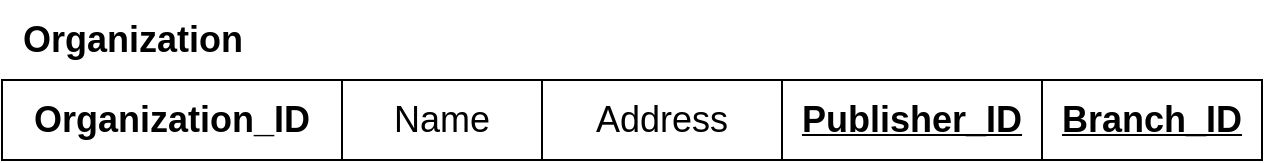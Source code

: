 <mxfile><diagram id="R2lEEEUBdFMjLlhIrx00" name="Page-1"><mxGraphModel dx="1717" dy="1152" grid="1" gridSize="10" guides="1" tooltips="1" connect="1" arrows="1" fold="1" page="1" pageScale="1" pageWidth="850" pageHeight="1100" math="0" shadow="0" extFonts="Permanent Marker^https://fonts.googleapis.com/css?family=Permanent+Marker"><root><mxCell id="0"/><mxCell id="1" parent="0"/><mxCell id="3N9pXRzrCpbUJ6rccx5e-1" value="Organization" style="text;strokeColor=none;fillColor=none;html=1;fontSize=18;fontStyle=1;verticalAlign=middle;align=center;" parent="1" vertex="1"><mxGeometry x="120" y="160" width="130" height="40" as="geometry"/></mxCell><mxCell id="3N9pXRzrCpbUJ6rccx5e-167" value="Name" style="whiteSpace=wrap;html=1;align=center;strokeColor=default;fontSize=18;fillColor=none;" parent="1" vertex="1"><mxGeometry x="290" y="200" width="100" height="40" as="geometry"/></mxCell><mxCell id="3N9pXRzrCpbUJ6rccx5e-191" value="&lt;b&gt;Organization_ID&lt;/b&gt;" style="whiteSpace=wrap;html=1;align=center;strokeColor=default;fontSize=18;fillColor=none;" parent="1" vertex="1"><mxGeometry x="120" y="200" width="170" height="40" as="geometry"/></mxCell><mxCell id="3N9pXRzrCpbUJ6rccx5e-192" value="&lt;b&gt;&lt;u&gt;Branch_ID&lt;/u&gt;&lt;/b&gt;" style="whiteSpace=wrap;html=1;align=center;strokeColor=default;fontSize=18;fillColor=none;" parent="1" vertex="1"><mxGeometry x="640" y="200" width="110" height="40" as="geometry"/></mxCell><mxCell id="3N9pXRzrCpbUJ6rccx5e-193" value="&lt;b&gt;&lt;u&gt;Publisher_ID&lt;/u&gt;&lt;/b&gt;" style="whiteSpace=wrap;html=1;align=center;strokeColor=default;fontSize=18;fillColor=none;" parent="1" vertex="1"><mxGeometry x="510" y="200" width="130" height="40" as="geometry"/></mxCell><mxCell id="w69w0hlKESF7Hr4Dqop_-2" value="Address" style="whiteSpace=wrap;html=1;align=center;strokeColor=default;fontSize=18;fillColor=none;" parent="1" vertex="1"><mxGeometry x="390" y="200" width="120" height="40" as="geometry"/></mxCell></root></mxGraphModel></diagram></mxfile>